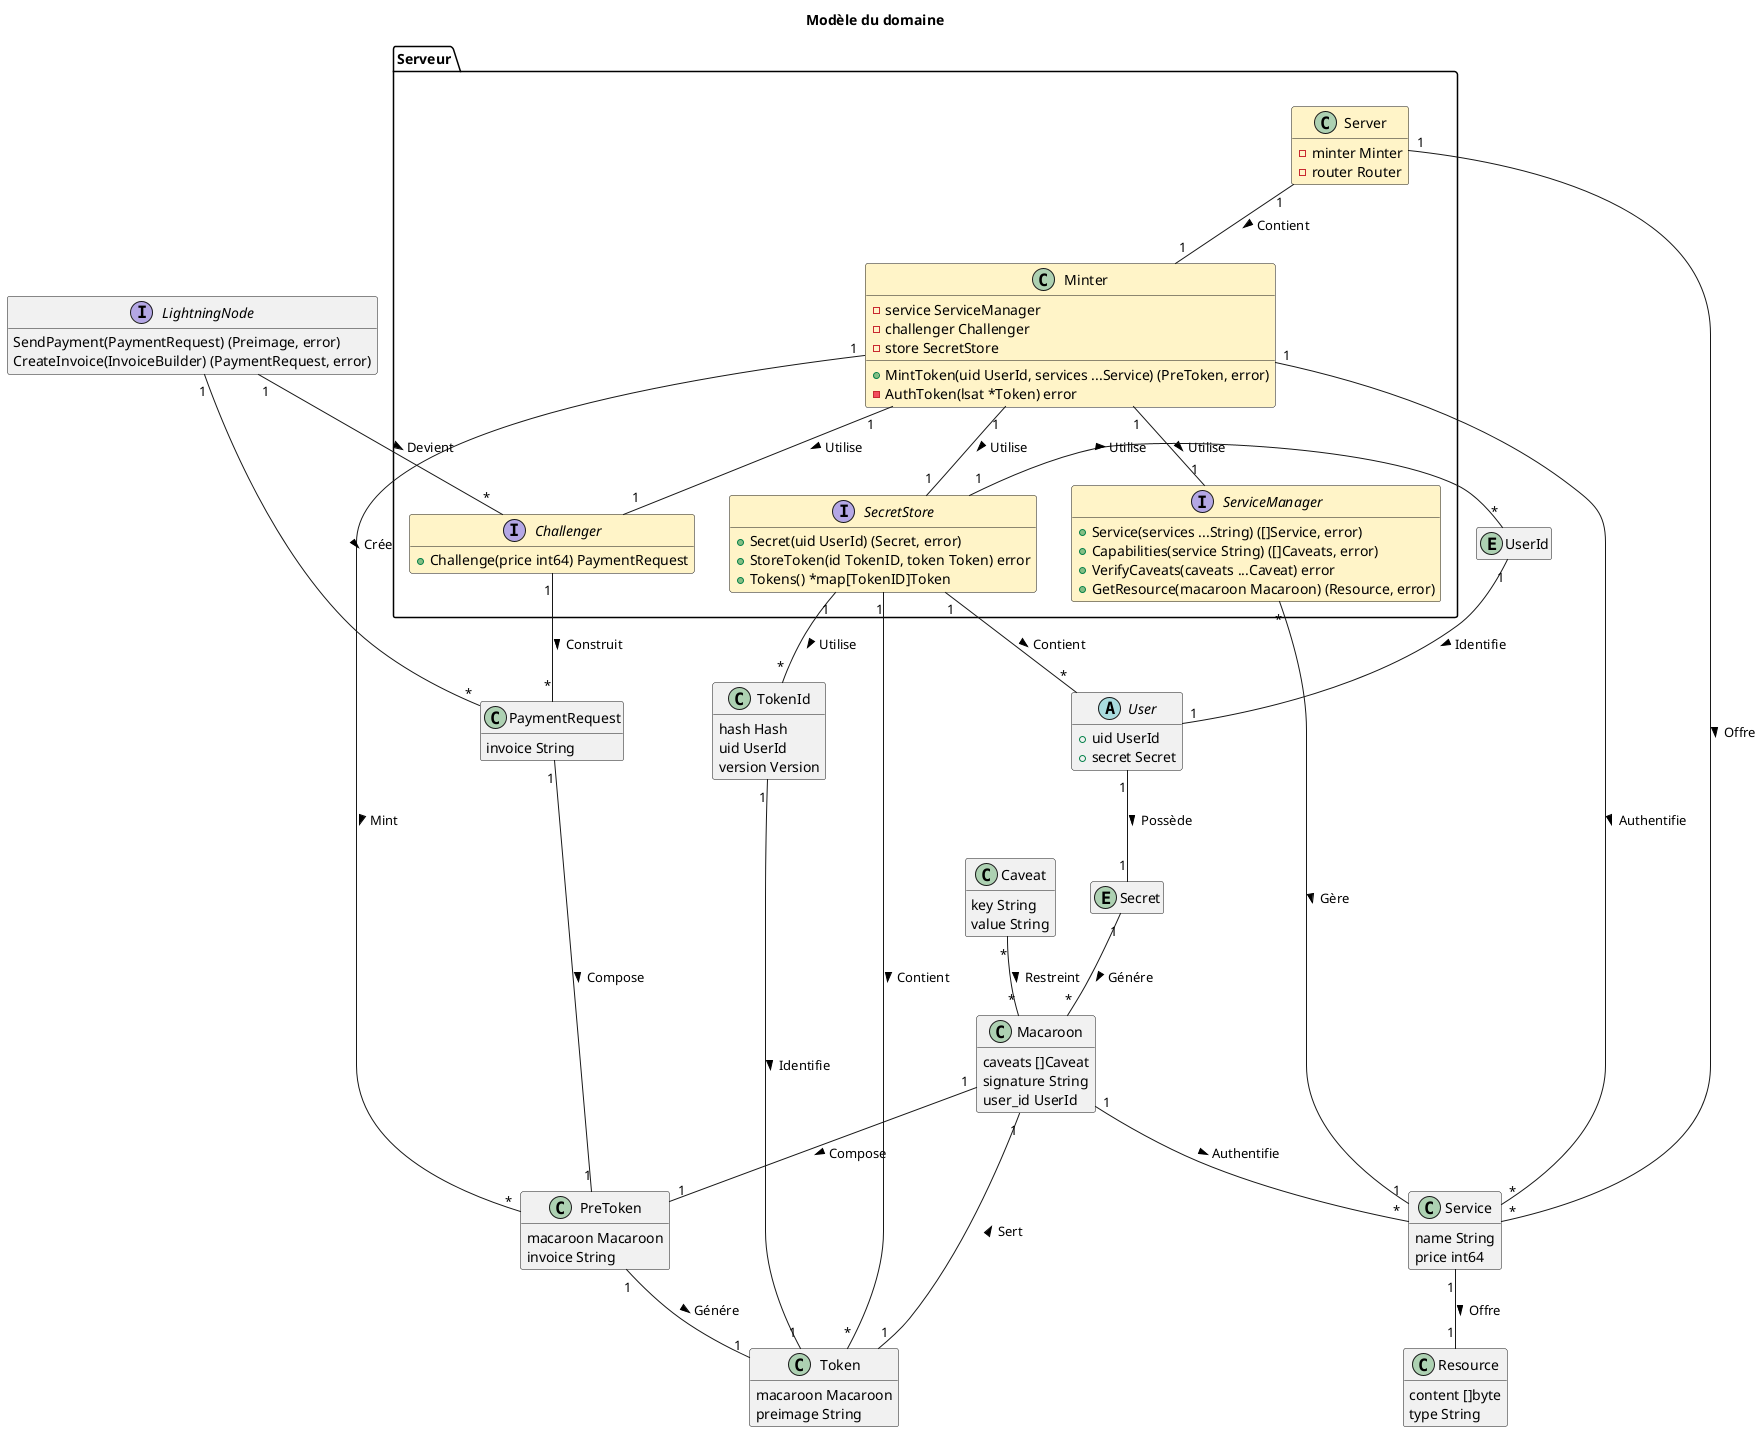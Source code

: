 @startuml
title Modèle du domaine

skinparam class {
  BackgroundColor<<Serveur>> #FFF4C8
}

hide stereotype
hide empty members
  
entity "UserId" as Uid

entity "Secret" as Sec

abstract class "User" as U {
  + uid UserId
  + secret Secret
}

package Serveur {
  class "Server" as Se <<Serveur>> {
    - minter Minter
    - router Router
  }
  
  interface "SecretStore" as SS <<Serveur>>
  
  SS : + Secret(uid UserId) (Secret, error)
  SS : + StoreToken(id TokenID, token Token) error
  SS : + Tokens() *map[TokenID]Token
  
  interface "Challenger" as Ch <<Serveur>>
  
  Ch : + Challenge(price int64) PaymentRequest
  
  interface "ServiceManager" as SM <<Serveur>>
  
  SM : + Service(services ...String) ([]Service, error)
  SM : + Capabilities(service String) ([]Caveats, error)
  SM : + VerifyCaveats(caveats ...Caveat) error
  SM : + GetResource(macaroon Macaroon) (Resource, error)
  
  class "Minter" as Mi <<Serveur>> {
    - service ServiceManager
    - challenger Challenger
    - store SecretStore
  }
  
  Mi : + MintToken(uid UserId, services ...Service) (PreToken, error)
  Mi : - AuthToken(lsat *Token) error

}


interface "LightningNode" as LN

LN : SendPayment(PaymentRequest) (Preimage, error)
LN : CreateInvoice(InvoiceBuilder) (PaymentRequest, error)
  
class "Token" as Token {
  macaroon Macaroon
  preimage String
}
    
class "PreToken" as pToken {
  macaroon Macaroon
  invoice String
}
  
    
class "Macaroon" as Mac {
  caveats []Caveat
  signature String
  user_id UserId
}
  
class "TokenId" as Tid {
  hash Hash
  uid UserId
  version Version
}
  
class "Caveat" as Ca {
  key String
  value String
}

  
class "Service" as Ser {
  name String
  price int64
}

class "Resource" as Rs {
  content []byte
  type String
}
  
class "PaymentRequest" as PR {
  invoice String
}

Token "1" -- "1" Mac : > Sert
pToken "1" -- "1" Token : > Génére
Mi "1" -- "*" pToken : > Mint
PR "1" -- "1" pToken : > Compose
Mac "1" -- "1" pToken : > Compose

Tid "1" -- "1" Token : > Identifie 
Mac "1" -- "*" Ser : > Authentifie
Ca "*" -- "*" Mac : > Restreint

Mi "1" -- "1" Ch : > Utilise
Mi "1" -- "1" SS : > Utilise
Mi "1" -- "1" SM : > Utilise

SS "1" -- "*" U : > Contient
SS "1" -- "*" Token : > Contient
SS "1" -- "*" Uid : > Utilise
SS "1" -- "*" Tid : > Utilise
U "1" -- "1" Sec : > Possède
Uid "1" -- "1" U : > Identifie
Sec "1" -- "*" Mac : > Génére

Ser "1" -- "*" SM : < Gère
Ch "1" -- "*" PR : > Construit

Se "1" -- "1" Mi : > Contient
Se "1" -- "*" Ser : > Offre

LN "1" -- "*" Ch : > Devient
LN "1" -- "*" PR : > Crée

Ser "1" -- "1" Rs : > Offre
Mi "1" -- "*" Ser : > Authentifie

@enduml